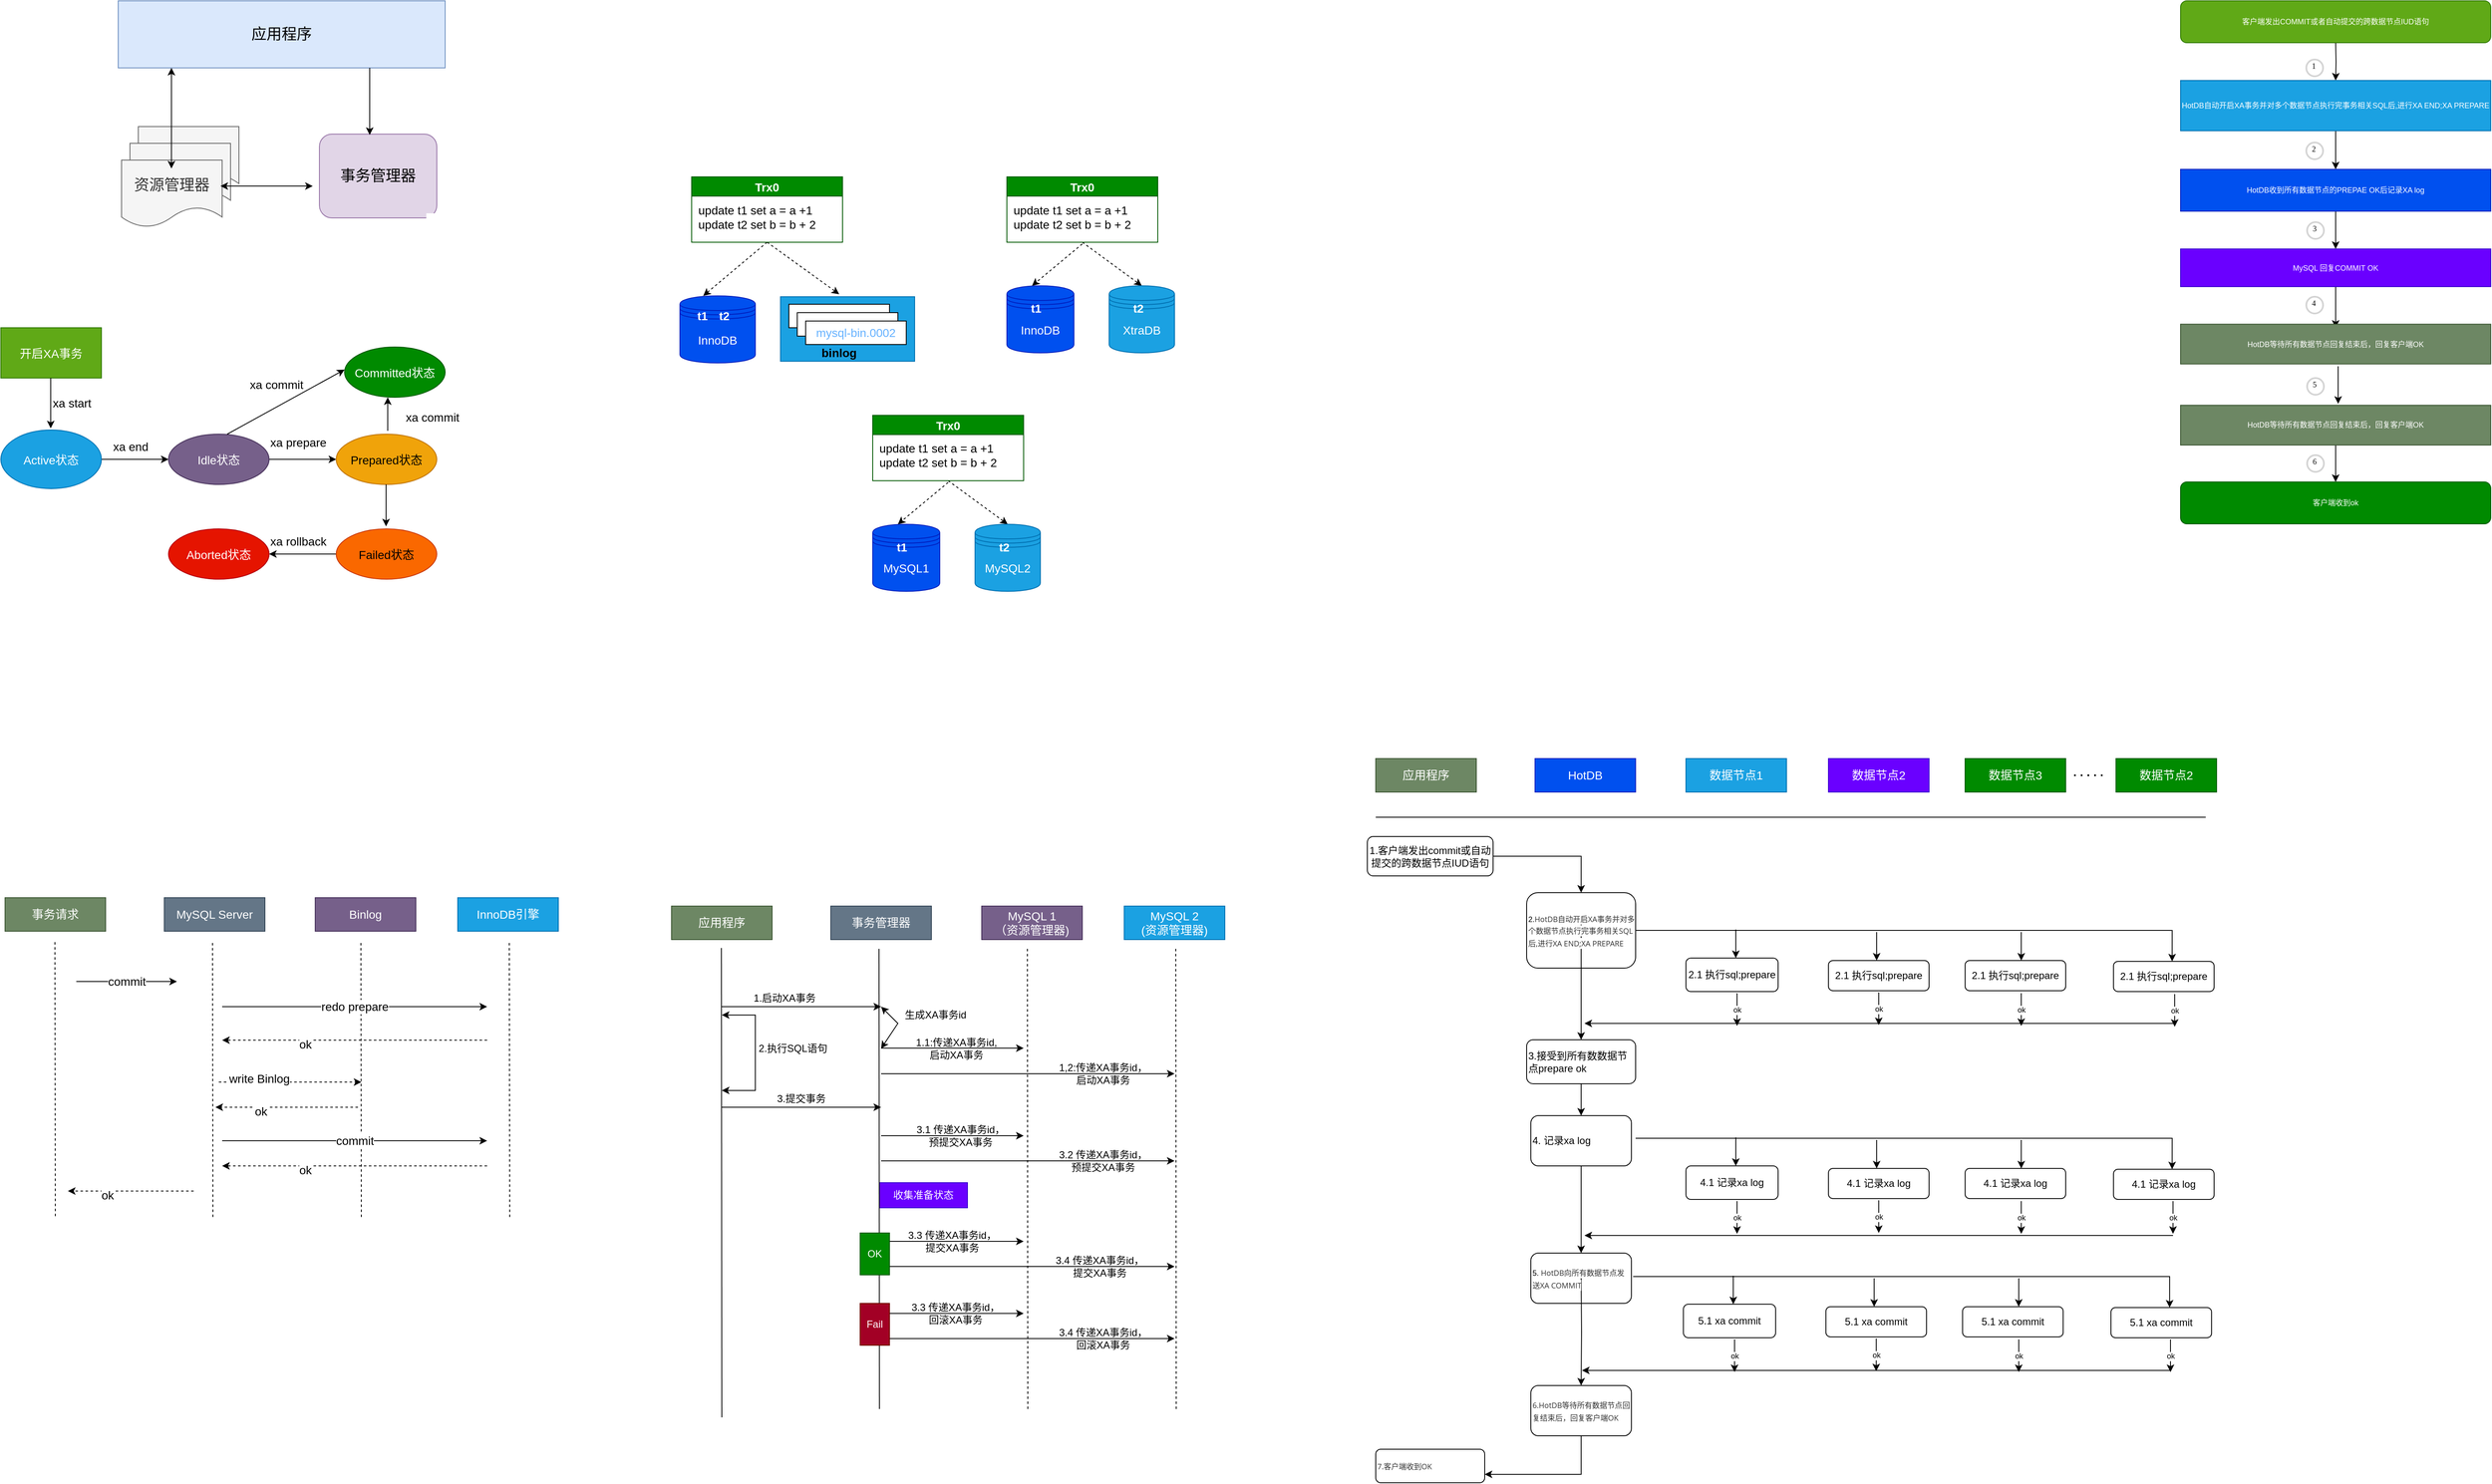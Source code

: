<mxfile version="20.0.4" type="github">
  <diagram id="ObCENUlUA4ZSgpgrxgMP" name="Page-1">
    <mxGraphModel dx="1383" dy="762" grid="1" gridSize="10" guides="1" tooltips="1" connect="1" arrows="1" fold="1" page="1" pageScale="1" pageWidth="827" pageHeight="1169" math="0" shadow="0">
      <root>
        <mxCell id="0" />
        <mxCell id="1" parent="0" />
        <mxCell id="JKw2uaOTa6GlGYW2WIKC-55" value="收集准备状态" style="rounded=0;whiteSpace=wrap;html=1;fillColor=#6a00ff;fontColor=#ffffff;strokeColor=#3700CC;" vertex="1" parent="1">
          <mxGeometry x="1098" y="1530" width="105" height="30" as="geometry" />
        </mxCell>
        <mxCell id="dxR8QtIztpEpAp44_qmE-1" value="&lt;font style=&quot;font-size: 18px;&quot;&gt;应用程序&lt;/font&gt;" style="rounded=0;whiteSpace=wrap;html=1;fillColor=#dae8fc;strokeColor=#6c8ebf;" parent="1" vertex="1">
          <mxGeometry x="190" y="120" width="390" height="80" as="geometry" />
        </mxCell>
        <mxCell id="dxR8QtIztpEpAp44_qmE-2" value="" style="shape=document;whiteSpace=wrap;html=1;boundedLbl=1;fontSize=24;fillColor=#f5f5f5;fontColor=#333333;strokeColor=#666666;" parent="1" vertex="1">
          <mxGeometry x="214" y="270" width="120" height="80" as="geometry" />
        </mxCell>
        <mxCell id="dxR8QtIztpEpAp44_qmE-3" value="" style="shape=document;whiteSpace=wrap;html=1;boundedLbl=1;fontSize=24;fillColor=#f5f5f5;fontColor=#333333;strokeColor=#666666;" parent="1" vertex="1">
          <mxGeometry x="204" y="290" width="120" height="80" as="geometry" />
        </mxCell>
        <mxCell id="dxR8QtIztpEpAp44_qmE-4" value="&lt;font style=&quot;font-size: 18px;&quot;&gt;资源管理器&lt;/font&gt;" style="shape=document;whiteSpace=wrap;html=1;boundedLbl=1;fontSize=24;fillColor=#f5f5f5;fontColor=#333333;strokeColor=#666666;" parent="1" vertex="1">
          <mxGeometry x="194" y="310" width="120" height="80" as="geometry" />
        </mxCell>
        <mxCell id="dxR8QtIztpEpAp44_qmE-6" value="" style="endArrow=classic;startArrow=classic;html=1;rounded=0;fontSize=18;" parent="1" edge="1">
          <mxGeometry width="50" height="50" relative="1" as="geometry">
            <mxPoint x="253.5" y="320" as="sourcePoint" />
            <mxPoint x="253.5" y="200" as="targetPoint" />
          </mxGeometry>
        </mxCell>
        <mxCell id="dxR8QtIztpEpAp44_qmE-7" value="事务管理器" style="rounded=1;whiteSpace=wrap;html=1;fontSize=18;fillColor=#e1d5e7;strokeColor=#9673a6;" parent="1" vertex="1">
          <mxGeometry x="430" y="279" width="140" height="100" as="geometry" />
        </mxCell>
        <mxCell id="dxR8QtIztpEpAp44_qmE-8" value="" style="endArrow=classic;startArrow=classic;html=1;rounded=0;fontSize=18;" parent="1" edge="1">
          <mxGeometry width="50" height="50" relative="1" as="geometry">
            <mxPoint x="312" y="341" as="sourcePoint" />
            <mxPoint x="422" y="341" as="targetPoint" />
          </mxGeometry>
        </mxCell>
        <mxCell id="dxR8QtIztpEpAp44_qmE-9" value="" style="endArrow=classic;html=1;rounded=0;fontSize=18;" parent="1" edge="1">
          <mxGeometry width="50" height="50" relative="1" as="geometry">
            <mxPoint x="490" y="200" as="sourcePoint" />
            <mxPoint x="490" y="280" as="targetPoint" />
          </mxGeometry>
        </mxCell>
        <mxCell id="dxR8QtIztpEpAp44_qmE-10" value="&lt;font style=&quot;font-size: 14px;&quot;&gt;开启XA事务&lt;/font&gt;" style="rounded=0;whiteSpace=wrap;html=1;fontSize=18;fillColor=#60a917;strokeColor=#2D7600;fontColor=#ffffff;" parent="1" vertex="1">
          <mxGeometry x="50" y="510" width="120" height="60" as="geometry" />
        </mxCell>
        <mxCell id="dxR8QtIztpEpAp44_qmE-12" value="" style="endArrow=classic;html=1;rounded=0;fontSize=18;" parent="1" edge="1">
          <mxGeometry width="50" height="50" relative="1" as="geometry">
            <mxPoint x="109.5" y="570" as="sourcePoint" />
            <mxPoint x="109.5" y="630" as="targetPoint" />
          </mxGeometry>
        </mxCell>
        <mxCell id="dxR8QtIztpEpAp44_qmE-17" value="" style="edgeStyle=orthogonalEdgeStyle;rounded=0;orthogonalLoop=1;jettySize=auto;html=1;fontSize=18;" parent="1" source="dxR8QtIztpEpAp44_qmE-13" target="dxR8QtIztpEpAp44_qmE-16" edge="1">
          <mxGeometry relative="1" as="geometry" />
        </mxCell>
        <mxCell id="dxR8QtIztpEpAp44_qmE-13" value="&lt;font style=&quot;font-size: 14px;&quot;&gt;Active状态&lt;/font&gt;" style="ellipse;whiteSpace=wrap;html=1;fontSize=18;fillColor=#1ba1e2;fontColor=#ffffff;strokeColor=#006EAF;" parent="1" vertex="1">
          <mxGeometry x="50" y="632" width="120" height="70" as="geometry" />
        </mxCell>
        <mxCell id="dxR8QtIztpEpAp44_qmE-19" value="" style="edgeStyle=orthogonalEdgeStyle;rounded=0;orthogonalLoop=1;jettySize=auto;html=1;fontSize=18;" parent="1" source="dxR8QtIztpEpAp44_qmE-16" target="dxR8QtIztpEpAp44_qmE-18" edge="1">
          <mxGeometry relative="1" as="geometry" />
        </mxCell>
        <mxCell id="dxR8QtIztpEpAp44_qmE-16" value="&lt;font style=&quot;font-size: 14px;&quot;&gt;Idle状态&lt;/font&gt;" style="ellipse;whiteSpace=wrap;html=1;fontSize=18;fillColor=#76608a;fontColor=#ffffff;strokeColor=#432D57;" parent="1" vertex="1">
          <mxGeometry x="250" y="637" width="120" height="60" as="geometry" />
        </mxCell>
        <mxCell id="dxR8QtIztpEpAp44_qmE-18" value="&lt;font style=&quot;font-size: 14px;&quot;&gt;Prepared状态&lt;/font&gt;" style="ellipse;whiteSpace=wrap;html=1;fontSize=18;fillColor=#f0a30a;fontColor=#000000;strokeColor=#BD7000;" parent="1" vertex="1">
          <mxGeometry x="450" y="637" width="120" height="60" as="geometry" />
        </mxCell>
        <mxCell id="dxR8QtIztpEpAp44_qmE-20" value="" style="endArrow=classic;html=1;rounded=0;fontSize=18;" parent="1" edge="1">
          <mxGeometry width="50" height="50" relative="1" as="geometry">
            <mxPoint x="320" y="637" as="sourcePoint" />
            <mxPoint x="460" y="560" as="targetPoint" />
          </mxGeometry>
        </mxCell>
        <mxCell id="dxR8QtIztpEpAp44_qmE-21" value="&lt;font style=&quot;font-size: 14px;&quot;&gt;Committed状态&lt;/font&gt;" style="ellipse;whiteSpace=wrap;html=1;fontSize=18;fillColor=#008a00;fontColor=#ffffff;strokeColor=#005700;" parent="1" vertex="1">
          <mxGeometry x="460" y="533" width="120" height="60" as="geometry" />
        </mxCell>
        <mxCell id="dxR8QtIztpEpAp44_qmE-22" value="" style="endArrow=classic;html=1;rounded=0;fontSize=14;" parent="1" edge="1">
          <mxGeometry width="50" height="50" relative="1" as="geometry">
            <mxPoint x="511.5" y="633" as="sourcePoint" />
            <mxPoint x="511.5" y="593" as="targetPoint" />
          </mxGeometry>
        </mxCell>
        <mxCell id="dxR8QtIztpEpAp44_qmE-23" value="" style="endArrow=classic;html=1;rounded=0;fontSize=14;" parent="1" edge="1">
          <mxGeometry width="50" height="50" relative="1" as="geometry">
            <mxPoint x="509.5" y="697" as="sourcePoint" />
            <mxPoint x="509.5" y="747" as="targetPoint" />
          </mxGeometry>
        </mxCell>
        <mxCell id="dxR8QtIztpEpAp44_qmE-26" value="" style="edgeStyle=orthogonalEdgeStyle;rounded=0;orthogonalLoop=1;jettySize=auto;html=1;fontSize=14;" parent="1" source="dxR8QtIztpEpAp44_qmE-24" target="dxR8QtIztpEpAp44_qmE-25" edge="1">
          <mxGeometry relative="1" as="geometry" />
        </mxCell>
        <mxCell id="dxR8QtIztpEpAp44_qmE-24" value="&lt;span style=&quot;font-size: 14px;&quot;&gt;Failed状态&lt;/span&gt;" style="ellipse;whiteSpace=wrap;html=1;fontSize=18;fillColor=#fa6800;fontColor=#000000;strokeColor=#C73500;" parent="1" vertex="1">
          <mxGeometry x="450" y="750" width="120" height="60" as="geometry" />
        </mxCell>
        <mxCell id="dxR8QtIztpEpAp44_qmE-25" value="&lt;font style=&quot;font-size: 14px;&quot;&gt;Aborted状态&lt;/font&gt;" style="ellipse;whiteSpace=wrap;html=1;fontSize=18;fillColor=#e51400;fontColor=#ffffff;strokeColor=#B20000;" parent="1" vertex="1">
          <mxGeometry x="250" y="750" width="120" height="60" as="geometry" />
        </mxCell>
        <mxCell id="dxR8QtIztpEpAp44_qmE-28" value="xa rollback" style="text;html=1;strokeColor=none;fillColor=none;align=center;verticalAlign=middle;whiteSpace=wrap;rounded=0;fontSize=14;" parent="1" vertex="1">
          <mxGeometry x="370" y="750" width="70" height="30" as="geometry" />
        </mxCell>
        <mxCell id="dxR8QtIztpEpAp44_qmE-29" value="xa commit" style="text;html=1;strokeColor=none;fillColor=none;align=center;verticalAlign=middle;whiteSpace=wrap;rounded=0;fontSize=14;" parent="1" vertex="1">
          <mxGeometry x="530" y="602" width="70" height="30" as="geometry" />
        </mxCell>
        <mxCell id="dxR8QtIztpEpAp44_qmE-30" value="xa prepare" style="text;html=1;strokeColor=none;fillColor=none;align=center;verticalAlign=middle;whiteSpace=wrap;rounded=0;fontSize=14;" parent="1" vertex="1">
          <mxGeometry x="370" y="632" width="70" height="30" as="geometry" />
        </mxCell>
        <mxCell id="dxR8QtIztpEpAp44_qmE-31" value="xa commit" style="text;html=1;strokeColor=none;fillColor=none;align=center;verticalAlign=middle;whiteSpace=wrap;rounded=0;fontSize=14;" parent="1" vertex="1">
          <mxGeometry x="344" y="563" width="70" height="30" as="geometry" />
        </mxCell>
        <mxCell id="dxR8QtIztpEpAp44_qmE-32" value="xa end" style="text;html=1;strokeColor=none;fillColor=none;align=center;verticalAlign=middle;whiteSpace=wrap;rounded=0;fontSize=14;" parent="1" vertex="1">
          <mxGeometry x="170" y="637" width="70" height="30" as="geometry" />
        </mxCell>
        <mxCell id="dxR8QtIztpEpAp44_qmE-33" value="xa start" style="text;html=1;strokeColor=none;fillColor=none;align=center;verticalAlign=middle;whiteSpace=wrap;rounded=0;fontSize=14;" parent="1" vertex="1">
          <mxGeometry x="100" y="584.5" width="70" height="30" as="geometry" />
        </mxCell>
        <mxCell id="dxR8QtIztpEpAp44_qmE-44" value="事务请求" style="rounded=0;whiteSpace=wrap;html=1;fontSize=14;fillColor=#6d8764;fontColor=#ffffff;strokeColor=#3A5431;" parent="1" vertex="1">
          <mxGeometry x="55" y="1190" width="120" height="40" as="geometry" />
        </mxCell>
        <mxCell id="dxR8QtIztpEpAp44_qmE-45" value="MySQL Server" style="rounded=0;whiteSpace=wrap;html=1;fontSize=14;fillColor=#647687;fontColor=#ffffff;strokeColor=#314354;" parent="1" vertex="1">
          <mxGeometry x="245" y="1190" width="120" height="40" as="geometry" />
        </mxCell>
        <mxCell id="dxR8QtIztpEpAp44_qmE-46" value="Binlog" style="rounded=0;whiteSpace=wrap;html=1;fontSize=14;fillColor=#76608a;fontColor=#ffffff;strokeColor=#432D57;" parent="1" vertex="1">
          <mxGeometry x="425" y="1190" width="120" height="40" as="geometry" />
        </mxCell>
        <mxCell id="dxR8QtIztpEpAp44_qmE-47" value="InnoDB引擎" style="rounded=0;whiteSpace=wrap;html=1;fontSize=14;fillColor=#1ba1e2;fontColor=#ffffff;strokeColor=#006EAF;" parent="1" vertex="1">
          <mxGeometry x="595" y="1190" width="120" height="40" as="geometry" />
        </mxCell>
        <mxCell id="dxR8QtIztpEpAp44_qmE-48" value="" style="endArrow=none;dashed=1;html=1;rounded=0;fontSize=14;" parent="1" edge="1">
          <mxGeometry width="50" height="50" relative="1" as="geometry">
            <mxPoint x="115" y="1570" as="sourcePoint" />
            <mxPoint x="114.5" y="1240" as="targetPoint" />
          </mxGeometry>
        </mxCell>
        <mxCell id="dxR8QtIztpEpAp44_qmE-49" value="" style="endArrow=none;dashed=1;html=1;rounded=0;fontSize=14;" parent="1" edge="1">
          <mxGeometry width="50" height="50" relative="1" as="geometry">
            <mxPoint x="303" y="1571" as="sourcePoint" />
            <mxPoint x="302.5" y="1241" as="targetPoint" />
          </mxGeometry>
        </mxCell>
        <mxCell id="dxR8QtIztpEpAp44_qmE-50" value="" style="endArrow=none;dashed=1;html=1;rounded=0;fontSize=14;" parent="1" edge="1">
          <mxGeometry width="50" height="50" relative="1" as="geometry">
            <mxPoint x="480" y="1571" as="sourcePoint" />
            <mxPoint x="479.5" y="1241" as="targetPoint" />
          </mxGeometry>
        </mxCell>
        <mxCell id="dxR8QtIztpEpAp44_qmE-51" value="" style="endArrow=none;dashed=1;html=1;rounded=0;fontSize=14;" parent="1" edge="1">
          <mxGeometry width="50" height="50" relative="1" as="geometry">
            <mxPoint x="657" y="1571" as="sourcePoint" />
            <mxPoint x="656.5" y="1241" as="targetPoint" />
          </mxGeometry>
        </mxCell>
        <mxCell id="dxR8QtIztpEpAp44_qmE-54" value="" style="endArrow=classic;html=1;rounded=0;fontSize=14;" parent="1" edge="1">
          <mxGeometry relative="1" as="geometry">
            <mxPoint x="140" y="1290" as="sourcePoint" />
            <mxPoint x="260" y="1290" as="targetPoint" />
            <Array as="points">
              <mxPoint x="200" y="1290" />
            </Array>
          </mxGeometry>
        </mxCell>
        <mxCell id="dxR8QtIztpEpAp44_qmE-55" value="commit" style="edgeLabel;resizable=0;html=1;align=center;verticalAlign=middle;fontSize=14;" parent="dxR8QtIztpEpAp44_qmE-54" connectable="0" vertex="1">
          <mxGeometry relative="1" as="geometry" />
        </mxCell>
        <mxCell id="dxR8QtIztpEpAp44_qmE-56" value="" style="endArrow=classic;html=1;rounded=0;fontSize=14;" parent="1" edge="1">
          <mxGeometry relative="1" as="geometry">
            <mxPoint x="314" y="1320" as="sourcePoint" />
            <mxPoint x="630" y="1320" as="targetPoint" />
            <Array as="points">
              <mxPoint x="374" y="1320" />
            </Array>
          </mxGeometry>
        </mxCell>
        <mxCell id="dxR8QtIztpEpAp44_qmE-57" value="redo prepare" style="edgeLabel;resizable=0;html=1;align=center;verticalAlign=middle;fontSize=14;" parent="dxR8QtIztpEpAp44_qmE-56" connectable="0" vertex="1">
          <mxGeometry relative="1" as="geometry" />
        </mxCell>
        <mxCell id="dxR8QtIztpEpAp44_qmE-63" value="" style="endArrow=classic;html=1;rounded=0;dashed=1;fontSize=14;" parent="1" edge="1">
          <mxGeometry width="50" height="50" relative="1" as="geometry">
            <mxPoint x="630" y="1360" as="sourcePoint" />
            <mxPoint x="314" y="1360" as="targetPoint" />
          </mxGeometry>
        </mxCell>
        <mxCell id="dxR8QtIztpEpAp44_qmE-64" value="ok" style="edgeLabel;html=1;align=center;verticalAlign=middle;resizable=0;points=[];fontSize=14;" parent="dxR8QtIztpEpAp44_qmE-63" vertex="1" connectable="0">
          <mxGeometry x="0.373" y="5" relative="1" as="geometry">
            <mxPoint as="offset" />
          </mxGeometry>
        </mxCell>
        <mxCell id="dxR8QtIztpEpAp44_qmE-65" value="" style="endArrow=classic;html=1;rounded=0;dashed=1;fontSize=14;" parent="1" edge="1">
          <mxGeometry width="50" height="50" relative="1" as="geometry">
            <mxPoint x="310" y="1410" as="sourcePoint" />
            <mxPoint x="480" y="1410" as="targetPoint" />
            <Array as="points">
              <mxPoint x="380" y="1410" />
            </Array>
          </mxGeometry>
        </mxCell>
        <mxCell id="dxR8QtIztpEpAp44_qmE-66" value="write Binlog" style="edgeLabel;html=1;align=center;verticalAlign=middle;resizable=0;points=[];fontSize=14;" parent="dxR8QtIztpEpAp44_qmE-65" vertex="1" connectable="0">
          <mxGeometry x="-0.435" y="4" relative="1" as="geometry">
            <mxPoint as="offset" />
          </mxGeometry>
        </mxCell>
        <mxCell id="dxR8QtIztpEpAp44_qmE-67" value="" style="endArrow=classic;html=1;rounded=0;dashed=1;fontSize=14;" parent="1" edge="1">
          <mxGeometry width="50" height="50" relative="1" as="geometry">
            <mxPoint x="476" y="1440" as="sourcePoint" />
            <mxPoint x="306" y="1440" as="targetPoint" />
          </mxGeometry>
        </mxCell>
        <mxCell id="dxR8QtIztpEpAp44_qmE-68" value="ok" style="edgeLabel;html=1;align=center;verticalAlign=middle;resizable=0;points=[];fontSize=14;" parent="dxR8QtIztpEpAp44_qmE-67" vertex="1" connectable="0">
          <mxGeometry x="0.373" y="5" relative="1" as="geometry">
            <mxPoint as="offset" />
          </mxGeometry>
        </mxCell>
        <mxCell id="dxR8QtIztpEpAp44_qmE-69" value="" style="endArrow=classic;html=1;rounded=0;fontSize=14;" parent="1" edge="1">
          <mxGeometry relative="1" as="geometry">
            <mxPoint x="314" y="1480" as="sourcePoint" />
            <mxPoint x="630" y="1480" as="targetPoint" />
            <Array as="points">
              <mxPoint x="374" y="1480" />
            </Array>
          </mxGeometry>
        </mxCell>
        <mxCell id="dxR8QtIztpEpAp44_qmE-70" value="commit" style="edgeLabel;resizable=0;html=1;align=center;verticalAlign=middle;fontSize=14;" parent="dxR8QtIztpEpAp44_qmE-69" connectable="0" vertex="1">
          <mxGeometry relative="1" as="geometry" />
        </mxCell>
        <mxCell id="dxR8QtIztpEpAp44_qmE-71" value="" style="endArrow=classic;html=1;rounded=0;dashed=1;fontSize=14;" parent="1" edge="1">
          <mxGeometry width="50" height="50" relative="1" as="geometry">
            <mxPoint x="630" y="1510" as="sourcePoint" />
            <mxPoint x="314" y="1510" as="targetPoint" />
          </mxGeometry>
        </mxCell>
        <mxCell id="dxR8QtIztpEpAp44_qmE-72" value="ok" style="edgeLabel;html=1;align=center;verticalAlign=middle;resizable=0;points=[];fontSize=14;" parent="dxR8QtIztpEpAp44_qmE-71" vertex="1" connectable="0">
          <mxGeometry x="0.373" y="5" relative="1" as="geometry">
            <mxPoint as="offset" />
          </mxGeometry>
        </mxCell>
        <mxCell id="dxR8QtIztpEpAp44_qmE-73" value="" style="endArrow=classic;html=1;rounded=0;dashed=1;fontSize=14;" parent="1" edge="1">
          <mxGeometry width="50" height="50" relative="1" as="geometry">
            <mxPoint x="280" y="1540" as="sourcePoint" />
            <mxPoint x="130" y="1540" as="targetPoint" />
          </mxGeometry>
        </mxCell>
        <mxCell id="dxR8QtIztpEpAp44_qmE-74" value="ok" style="edgeLabel;html=1;align=center;verticalAlign=middle;resizable=0;points=[];fontSize=14;" parent="dxR8QtIztpEpAp44_qmE-73" vertex="1" connectable="0">
          <mxGeometry x="0.373" y="5" relative="1" as="geometry">
            <mxPoint as="offset" />
          </mxGeometry>
        </mxCell>
        <mxCell id="dxR8QtIztpEpAp44_qmE-80" value="InnoDB" style="shape=datastore;whiteSpace=wrap;html=1;fontSize=14;fillColor=#0050ef;strokeColor=#001DBC;fontColor=#ffffff;" parent="1" vertex="1">
          <mxGeometry x="1250" y="460" width="80" height="80" as="geometry" />
        </mxCell>
        <mxCell id="dxR8QtIztpEpAp44_qmE-86" style="edgeStyle=none;rounded=0;orthogonalLoop=1;jettySize=auto;html=1;exitX=0.5;exitY=1;exitDx=0;exitDy=0;entryX=0.5;entryY=0;entryDx=0;entryDy=0;dashed=1;fontSize=14;" parent="1" source="dxR8QtIztpEpAp44_qmE-82" target="dxR8QtIztpEpAp44_qmE-84" edge="1">
          <mxGeometry relative="1" as="geometry" />
        </mxCell>
        <mxCell id="dxR8QtIztpEpAp44_qmE-82" value="Trx0" style="swimlane;fontSize=14;fillColor=#008a00;fontColor=#ffffff;strokeColor=#005700;" parent="1" vertex="1">
          <mxGeometry x="1250" y="330" width="180" height="78" as="geometry" />
        </mxCell>
        <mxCell id="dxR8QtIztpEpAp44_qmE-83" value="update t1 set a = a +1&lt;br&gt;update t2 set b = b + 2" style="text;html=1;align=left;verticalAlign=middle;resizable=0;points=[];autosize=1;strokeColor=none;fillColor=none;fontSize=14;" parent="dxR8QtIztpEpAp44_qmE-82" vertex="1">
          <mxGeometry x="6" y="22.5" width="160" height="50" as="geometry" />
        </mxCell>
        <mxCell id="dxR8QtIztpEpAp44_qmE-84" value="XtraDB" style="shape=datastore;whiteSpace=wrap;html=1;fontSize=14;fillColor=#1ba1e2;fontColor=#ffffff;strokeColor=#006EAF;" parent="1" vertex="1">
          <mxGeometry x="1372" y="460" width="78" height="80" as="geometry" />
        </mxCell>
        <mxCell id="dxR8QtIztpEpAp44_qmE-87" value="&lt;b&gt;&lt;font color=&quot;#ffffff&quot;&gt;t1&lt;/font&gt;&lt;/b&gt;" style="text;html=1;align=center;verticalAlign=middle;whiteSpace=wrap;rounded=0;fontSize=14;" parent="1" vertex="1">
          <mxGeometry x="1255" y="472" width="60" height="30" as="geometry" />
        </mxCell>
        <mxCell id="dxR8QtIztpEpAp44_qmE-89" value="&lt;b style=&quot;&quot;&gt;&lt;font color=&quot;#ffffff&quot;&gt;t2&lt;/font&gt;&lt;/b&gt;" style="text;html=1;strokeColor=none;fillColor=none;align=center;verticalAlign=middle;whiteSpace=wrap;rounded=0;fontSize=14;" parent="1" vertex="1">
          <mxGeometry x="1377" y="472" width="60" height="30" as="geometry" />
        </mxCell>
        <mxCell id="dxR8QtIztpEpAp44_qmE-90" value="InnoDB" style="shape=datastore;whiteSpace=wrap;html=1;fontSize=14;fillColor=#0050ef;fontColor=#ffffff;strokeColor=#001DBC;" parent="1" vertex="1">
          <mxGeometry x="860" y="472" width="90" height="80" as="geometry" />
        </mxCell>
        <mxCell id="dxR8QtIztpEpAp44_qmE-91" style="edgeStyle=none;rounded=0;orthogonalLoop=1;jettySize=auto;html=1;exitX=0.5;exitY=1;exitDx=0;exitDy=0;entryX=0.309;entryY=0;entryDx=0;entryDy=0;dashed=1;fontSize=14;entryPerimeter=0;" parent="1" source="dxR8QtIztpEpAp44_qmE-92" target="dxR8QtIztpEpAp44_qmE-90" edge="1">
          <mxGeometry relative="1" as="geometry">
            <mxPoint x="995" y="460" as="targetPoint" />
          </mxGeometry>
        </mxCell>
        <mxCell id="dxR8QtIztpEpAp44_qmE-98" style="edgeStyle=none;rounded=0;orthogonalLoop=1;jettySize=auto;html=1;exitX=0.5;exitY=1;exitDx=0;exitDy=0;dashed=1;fontSize=14;" parent="1" source="dxR8QtIztpEpAp44_qmE-92" edge="1">
          <mxGeometry relative="1" as="geometry">
            <mxPoint x="1050" y="470" as="targetPoint" />
          </mxGeometry>
        </mxCell>
        <mxCell id="dxR8QtIztpEpAp44_qmE-92" value="Trx0" style="swimlane;fontSize=14;fillColor=#008a00;fontColor=#ffffff;strokeColor=#005700;" parent="1" vertex="1">
          <mxGeometry x="874" y="330" width="180" height="78" as="geometry" />
        </mxCell>
        <mxCell id="dxR8QtIztpEpAp44_qmE-93" value="update t1 set a = a +1&lt;br&gt;update t2 set b = b + 2" style="text;html=1;align=left;verticalAlign=middle;resizable=0;points=[];autosize=1;strokeColor=none;fillColor=none;fontSize=14;" parent="dxR8QtIztpEpAp44_qmE-92" vertex="1">
          <mxGeometry x="6" y="22.5" width="160" height="50" as="geometry" />
        </mxCell>
        <mxCell id="dxR8QtIztpEpAp44_qmE-96" value="&lt;font color=&quot;#ffffff&quot;&gt;&lt;b&gt;t1&lt;/b&gt;&lt;/font&gt;" style="text;html=1;strokeColor=none;fillColor=none;align=center;verticalAlign=middle;whiteSpace=wrap;rounded=0;fontSize=14;" parent="1" vertex="1">
          <mxGeometry x="874" y="482" width="26" height="28" as="geometry" />
        </mxCell>
        <mxCell id="dxR8QtIztpEpAp44_qmE-99" value="" style="rounded=0;whiteSpace=wrap;html=1;fontSize=14;fontColor=#ffffff;fillColor=#1ba1e2;strokeColor=#006EAF;" parent="1" vertex="1">
          <mxGeometry x="980" y="473" width="160" height="77" as="geometry" />
        </mxCell>
        <mxCell id="dxR8QtIztpEpAp44_qmE-100" value="" style="rounded=0;whiteSpace=wrap;html=1;fontSize=14;fontColor=#66B2FF;" parent="1" vertex="1">
          <mxGeometry x="990" y="482" width="120" height="28" as="geometry" />
        </mxCell>
        <mxCell id="dxR8QtIztpEpAp44_qmE-101" value="" style="rounded=0;whiteSpace=wrap;html=1;fontSize=14;fontColor=#66B2FF;" parent="1" vertex="1">
          <mxGeometry x="1000" y="492" width="120" height="28" as="geometry" />
        </mxCell>
        <mxCell id="dxR8QtIztpEpAp44_qmE-102" value="mysql-bin.0002" style="rounded=0;whiteSpace=wrap;html=1;fontSize=14;fontColor=#66B2FF;" parent="1" vertex="1">
          <mxGeometry x="1010" y="502" width="120" height="28" as="geometry" />
        </mxCell>
        <mxCell id="dxR8QtIztpEpAp44_qmE-103" value="&lt;b&gt;binlog&lt;/b&gt;" style="text;html=1;strokeColor=none;fillColor=none;align=center;verticalAlign=middle;whiteSpace=wrap;rounded=0;fontSize=14;" parent="1" vertex="1">
          <mxGeometry x="1020" y="525" width="60" height="30" as="geometry" />
        </mxCell>
        <mxCell id="dxR8QtIztpEpAp44_qmE-104" value="&lt;font color=&quot;#ffffff&quot;&gt;&lt;b&gt;t2&lt;/b&gt;&lt;/font&gt;" style="text;html=1;strokeColor=none;fillColor=none;align=center;verticalAlign=middle;whiteSpace=wrap;rounded=0;fontSize=14;" parent="1" vertex="1">
          <mxGeometry x="900" y="482" width="26" height="28" as="geometry" />
        </mxCell>
        <mxCell id="dxR8QtIztpEpAp44_qmE-105" style="edgeStyle=none;rounded=0;orthogonalLoop=1;jettySize=auto;html=1;entryX=0.309;entryY=0;entryDx=0;entryDy=0;dashed=1;fontSize=14;entryPerimeter=0;" parent="1" edge="1">
          <mxGeometry relative="1" as="geometry">
            <mxPoint x="1340" y="410" as="sourcePoint" />
            <mxPoint x="1280" y="460" as="targetPoint" />
          </mxGeometry>
        </mxCell>
        <mxCell id="dxR8QtIztpEpAp44_qmE-106" value="MySQL1" style="shape=datastore;whiteSpace=wrap;html=1;fontSize=14;fillColor=#0050ef;strokeColor=#001DBC;fontColor=#ffffff;" parent="1" vertex="1">
          <mxGeometry x="1090" y="744.5" width="80" height="80" as="geometry" />
        </mxCell>
        <mxCell id="dxR8QtIztpEpAp44_qmE-107" style="edgeStyle=none;rounded=0;orthogonalLoop=1;jettySize=auto;html=1;exitX=0.5;exitY=1;exitDx=0;exitDy=0;entryX=0.5;entryY=0;entryDx=0;entryDy=0;dashed=1;fontSize=14;" parent="1" source="dxR8QtIztpEpAp44_qmE-108" target="dxR8QtIztpEpAp44_qmE-110" edge="1">
          <mxGeometry relative="1" as="geometry" />
        </mxCell>
        <mxCell id="dxR8QtIztpEpAp44_qmE-108" value="Trx0" style="swimlane;fontSize=14;fillColor=#008a00;fontColor=#ffffff;strokeColor=#005700;" parent="1" vertex="1">
          <mxGeometry x="1090" y="614.5" width="180" height="78" as="geometry" />
        </mxCell>
        <mxCell id="dxR8QtIztpEpAp44_qmE-109" value="update t1 set a = a +1&lt;br&gt;update t2 set b = b + 2" style="text;html=1;align=left;verticalAlign=middle;resizable=0;points=[];autosize=1;strokeColor=none;fillColor=none;fontSize=14;" parent="dxR8QtIztpEpAp44_qmE-108" vertex="1">
          <mxGeometry x="6" y="22.5" width="160" height="50" as="geometry" />
        </mxCell>
        <mxCell id="dxR8QtIztpEpAp44_qmE-110" value="MySQL2" style="shape=datastore;whiteSpace=wrap;html=1;fontSize=14;fillColor=#1ba1e2;fontColor=#ffffff;strokeColor=#006EAF;" parent="1" vertex="1">
          <mxGeometry x="1212" y="744.5" width="78" height="80" as="geometry" />
        </mxCell>
        <mxCell id="dxR8QtIztpEpAp44_qmE-111" value="&lt;b&gt;&lt;font color=&quot;#ffffff&quot;&gt;t1&lt;/font&gt;&lt;/b&gt;" style="text;html=1;align=center;verticalAlign=middle;whiteSpace=wrap;rounded=0;fontSize=14;" parent="1" vertex="1">
          <mxGeometry x="1095" y="756.5" width="60" height="30" as="geometry" />
        </mxCell>
        <mxCell id="dxR8QtIztpEpAp44_qmE-112" value="&lt;b style=&quot;&quot;&gt;&lt;font color=&quot;#ffffff&quot;&gt;t2&lt;/font&gt;&lt;/b&gt;" style="text;html=1;strokeColor=none;fillColor=none;align=center;verticalAlign=middle;whiteSpace=wrap;rounded=0;fontSize=14;" parent="1" vertex="1">
          <mxGeometry x="1217" y="756.5" width="60" height="30" as="geometry" />
        </mxCell>
        <mxCell id="dxR8QtIztpEpAp44_qmE-113" style="edgeStyle=none;rounded=0;orthogonalLoop=1;jettySize=auto;html=1;entryX=0.309;entryY=0;entryDx=0;entryDy=0;dashed=1;fontSize=14;entryPerimeter=0;" parent="1" edge="1">
          <mxGeometry relative="1" as="geometry">
            <mxPoint x="1180" y="694.5" as="sourcePoint" />
            <mxPoint x="1120" y="744.5" as="targetPoint" />
          </mxGeometry>
        </mxCell>
        <mxCell id="JKw2uaOTa6GlGYW2WIKC-1" value="应用程序" style="rounded=0;whiteSpace=wrap;html=1;fontSize=14;fillColor=#6d8764;fontColor=#ffffff;strokeColor=#3A5431;" vertex="1" parent="1">
          <mxGeometry x="850" y="1200" width="120" height="40" as="geometry" />
        </mxCell>
        <mxCell id="JKw2uaOTa6GlGYW2WIKC-2" value="事务管理器" style="rounded=0;whiteSpace=wrap;html=1;fontSize=14;fillColor=#647687;fontColor=#ffffff;strokeColor=#314354;" vertex="1" parent="1">
          <mxGeometry x="1040" y="1200" width="120" height="40" as="geometry" />
        </mxCell>
        <mxCell id="JKw2uaOTa6GlGYW2WIKC-3" value="MySQL 1&lt;br&gt;（资源管理器)" style="rounded=0;whiteSpace=wrap;html=1;fontSize=14;fillColor=#76608a;fontColor=#ffffff;strokeColor=#432D57;" vertex="1" parent="1">
          <mxGeometry x="1220" y="1200" width="120" height="40" as="geometry" />
        </mxCell>
        <mxCell id="JKw2uaOTa6GlGYW2WIKC-4" value="MySQL 2&lt;br&gt;(资源管理器)" style="rounded=0;whiteSpace=wrap;html=1;fontSize=14;fillColor=#1ba1e2;fontColor=#ffffff;strokeColor=#006EAF;" vertex="1" parent="1">
          <mxGeometry x="1390" y="1200" width="120" height="40" as="geometry" />
        </mxCell>
        <mxCell id="JKw2uaOTa6GlGYW2WIKC-5" value="" style="endArrow=none;html=1;rounded=0;fontSize=14;" edge="1" parent="1">
          <mxGeometry width="50" height="50" relative="1" as="geometry">
            <mxPoint x="910" y="1810" as="sourcePoint" />
            <mxPoint x="909.5" y="1250" as="targetPoint" />
          </mxGeometry>
        </mxCell>
        <mxCell id="JKw2uaOTa6GlGYW2WIKC-6" value="" style="endArrow=none;html=1;rounded=0;fontSize=14;" edge="1" parent="1">
          <mxGeometry width="50" height="50" relative="1" as="geometry">
            <mxPoint x="1098" y="1800" as="sourcePoint" />
            <mxPoint x="1097.5" y="1251" as="targetPoint" />
          </mxGeometry>
        </mxCell>
        <mxCell id="JKw2uaOTa6GlGYW2WIKC-7" value="" style="endArrow=none;html=1;rounded=0;fontSize=14;dashed=1;" edge="1" parent="1">
          <mxGeometry width="50" height="50" relative="1" as="geometry">
            <mxPoint x="1275" y="1800" as="sourcePoint" />
            <mxPoint x="1274.5" y="1251" as="targetPoint" />
          </mxGeometry>
        </mxCell>
        <mxCell id="JKw2uaOTa6GlGYW2WIKC-8" value="" style="endArrow=none;html=1;rounded=0;fontSize=14;dashed=1;" edge="1" parent="1">
          <mxGeometry width="50" height="50" relative="1" as="geometry">
            <mxPoint x="1452" y="1800" as="sourcePoint" />
            <mxPoint x="1451.5" y="1251" as="targetPoint" />
          </mxGeometry>
        </mxCell>
        <mxCell id="JKw2uaOTa6GlGYW2WIKC-25" value="" style="endArrow=classic;html=1;rounded=0;" edge="1" parent="1">
          <mxGeometry width="50" height="50" relative="1" as="geometry">
            <mxPoint x="910" y="1320" as="sourcePoint" />
            <mxPoint x="1100" y="1320" as="targetPoint" />
          </mxGeometry>
        </mxCell>
        <mxCell id="JKw2uaOTa6GlGYW2WIKC-28" value="" style="endArrow=classic;html=1;rounded=0;" edge="1" parent="1">
          <mxGeometry width="50" height="50" relative="1" as="geometry">
            <mxPoint x="1100" y="1400" as="sourcePoint" />
            <mxPoint x="1450" y="1400" as="targetPoint" />
          </mxGeometry>
        </mxCell>
        <mxCell id="JKw2uaOTa6GlGYW2WIKC-29" value="" style="endArrow=classic;html=1;rounded=0;" edge="1" parent="1">
          <mxGeometry width="50" height="50" relative="1" as="geometry">
            <mxPoint x="910" y="1440" as="sourcePoint" />
            <mxPoint x="1100" y="1440" as="targetPoint" />
          </mxGeometry>
        </mxCell>
        <mxCell id="JKw2uaOTa6GlGYW2WIKC-30" value="" style="endArrow=classic;html=1;rounded=0;" edge="1" parent="1">
          <mxGeometry width="50" height="50" relative="1" as="geometry">
            <mxPoint x="1100" y="1474" as="sourcePoint" />
            <mxPoint x="1270" y="1474" as="targetPoint" />
          </mxGeometry>
        </mxCell>
        <mxCell id="JKw2uaOTa6GlGYW2WIKC-31" value="" style="endArrow=classic;html=1;rounded=0;" edge="1" parent="1">
          <mxGeometry width="50" height="50" relative="1" as="geometry">
            <mxPoint x="1100" y="1630" as="sourcePoint" />
            <mxPoint x="1450" y="1630" as="targetPoint" />
          </mxGeometry>
        </mxCell>
        <mxCell id="JKw2uaOTa6GlGYW2WIKC-34" value="" style="endArrow=classic;html=1;rounded=0;" edge="1" parent="1">
          <mxGeometry width="50" height="50" relative="1" as="geometry">
            <mxPoint x="1100" y="1600" as="sourcePoint" />
            <mxPoint x="1270" y="1600" as="targetPoint" />
          </mxGeometry>
        </mxCell>
        <mxCell id="JKw2uaOTa6GlGYW2WIKC-35" value="" style="endArrow=classic;html=1;rounded=0;" edge="1" parent="1">
          <mxGeometry width="50" height="50" relative="1" as="geometry">
            <mxPoint x="1100" y="1504" as="sourcePoint" />
            <mxPoint x="1450" y="1504" as="targetPoint" />
          </mxGeometry>
        </mxCell>
        <mxCell id="JKw2uaOTa6GlGYW2WIKC-36" value="" style="endArrow=classic;html=1;rounded=0;" edge="1" parent="1">
          <mxGeometry width="50" height="50" relative="1" as="geometry">
            <mxPoint x="1100" y="1716" as="sourcePoint" />
            <mxPoint x="1450" y="1716" as="targetPoint" />
          </mxGeometry>
        </mxCell>
        <mxCell id="JKw2uaOTa6GlGYW2WIKC-37" value="" style="endArrow=classic;html=1;rounded=0;" edge="1" parent="1">
          <mxGeometry width="50" height="50" relative="1" as="geometry">
            <mxPoint x="1100" y="1686" as="sourcePoint" />
            <mxPoint x="1270" y="1686" as="targetPoint" />
          </mxGeometry>
        </mxCell>
        <mxCell id="JKw2uaOTa6GlGYW2WIKC-38" value="1.启动XA事务" style="text;html=1;strokeColor=none;fillColor=none;align=center;verticalAlign=middle;whiteSpace=wrap;rounded=0;" vertex="1" parent="1">
          <mxGeometry x="940" y="1300" width="90" height="20" as="geometry" />
        </mxCell>
        <mxCell id="JKw2uaOTa6GlGYW2WIKC-40" value="" style="endArrow=classic;startArrow=classic;html=1;rounded=0;edgeStyle=orthogonalEdgeStyle;" edge="1" parent="1">
          <mxGeometry width="50" height="50" relative="1" as="geometry">
            <mxPoint x="910" y="1420" as="sourcePoint" />
            <mxPoint x="910" y="1330" as="targetPoint" />
            <Array as="points">
              <mxPoint x="920" y="1420" />
              <mxPoint x="950" y="1420" />
              <mxPoint x="950" y="1330" />
              <mxPoint x="920" y="1330" />
            </Array>
          </mxGeometry>
        </mxCell>
        <mxCell id="JKw2uaOTa6GlGYW2WIKC-41" value="2.执行SQL语句" style="text;html=1;strokeColor=none;fillColor=none;align=center;verticalAlign=middle;whiteSpace=wrap;rounded=0;" vertex="1" parent="1">
          <mxGeometry x="950" y="1360" width="90" height="20" as="geometry" />
        </mxCell>
        <mxCell id="JKw2uaOTa6GlGYW2WIKC-42" value="3.提交事务" style="text;html=1;strokeColor=none;fillColor=none;align=center;verticalAlign=middle;whiteSpace=wrap;rounded=0;" vertex="1" parent="1">
          <mxGeometry x="960" y="1420" width="90" height="20" as="geometry" />
        </mxCell>
        <mxCell id="JKw2uaOTa6GlGYW2WIKC-44" value="" style="endArrow=classic;startArrow=classic;html=1;rounded=0;" edge="1" parent="1">
          <mxGeometry width="50" height="50" relative="1" as="geometry">
            <mxPoint x="1100" y="1370" as="sourcePoint" />
            <mxPoint x="1100" y="1320" as="targetPoint" />
            <Array as="points">
              <mxPoint x="1120" y="1340" />
            </Array>
          </mxGeometry>
        </mxCell>
        <mxCell id="JKw2uaOTa6GlGYW2WIKC-47" value="生成XA事务id" style="text;html=1;strokeColor=none;fillColor=none;align=center;verticalAlign=middle;whiteSpace=wrap;rounded=0;" vertex="1" parent="1">
          <mxGeometry x="1120" y="1320" width="90" height="20" as="geometry" />
        </mxCell>
        <mxCell id="JKw2uaOTa6GlGYW2WIKC-48" value="1,2:传递XA事务id，启动XA事务" style="text;html=1;strokeColor=none;fillColor=none;align=center;verticalAlign=middle;whiteSpace=wrap;rounded=0;" vertex="1" parent="1">
          <mxGeometry x="1310" y="1390" width="110" height="20" as="geometry" />
        </mxCell>
        <mxCell id="JKw2uaOTa6GlGYW2WIKC-39" value="1.1:传递XA事务id,启动XA事务" style="text;html=1;strokeColor=none;fillColor=none;align=center;verticalAlign=middle;whiteSpace=wrap;rounded=0;" vertex="1" parent="1">
          <mxGeometry x="1140" y="1360" width="100" height="20" as="geometry" />
        </mxCell>
        <mxCell id="JKw2uaOTa6GlGYW2WIKC-50" value="" style="endArrow=classic;html=1;rounded=0;" edge="1" parent="1">
          <mxGeometry width="50" height="50" relative="1" as="geometry">
            <mxPoint x="1100" y="1369.5" as="sourcePoint" />
            <mxPoint x="1270" y="1369.5" as="targetPoint" />
          </mxGeometry>
        </mxCell>
        <mxCell id="JKw2uaOTa6GlGYW2WIKC-51" value="3.1 传递XA事务id，预提交XA事务" style="text;html=1;strokeColor=none;fillColor=none;align=center;verticalAlign=middle;whiteSpace=wrap;rounded=0;" vertex="1" parent="1">
          <mxGeometry x="1140" y="1464" width="110" height="20" as="geometry" />
        </mxCell>
        <mxCell id="JKw2uaOTa6GlGYW2WIKC-53" value="3.2 传递XA事务id，预提交XA事务" style="text;html=1;strokeColor=none;fillColor=none;align=center;verticalAlign=middle;whiteSpace=wrap;rounded=0;" vertex="1" parent="1">
          <mxGeometry x="1310" y="1494" width="110" height="20" as="geometry" />
        </mxCell>
        <mxCell id="JKw2uaOTa6GlGYW2WIKC-56" value="3.3 传递XA事务id，提交XA事务" style="text;html=1;strokeColor=none;fillColor=none;align=center;verticalAlign=middle;whiteSpace=wrap;rounded=0;" vertex="1" parent="1">
          <mxGeometry x="1130" y="1590" width="110" height="20" as="geometry" />
        </mxCell>
        <mxCell id="JKw2uaOTa6GlGYW2WIKC-59" value="3.4 传递XA事务id，提交XA事务" style="text;html=1;strokeColor=none;fillColor=none;align=center;verticalAlign=middle;whiteSpace=wrap;rounded=0;" vertex="1" parent="1">
          <mxGeometry x="1306" y="1620" width="110" height="20" as="geometry" />
        </mxCell>
        <mxCell id="JKw2uaOTa6GlGYW2WIKC-61" value="3.3 传递XA事务id，回滚XA事务" style="text;html=1;strokeColor=none;fillColor=none;align=center;verticalAlign=middle;whiteSpace=wrap;rounded=0;" vertex="1" parent="1">
          <mxGeometry x="1134" y="1676" width="110" height="20" as="geometry" />
        </mxCell>
        <mxCell id="JKw2uaOTa6GlGYW2WIKC-62" value="3.4 传递XA事务id，回滚XA事务" style="text;html=1;strokeColor=none;fillColor=none;align=center;verticalAlign=middle;whiteSpace=wrap;rounded=0;" vertex="1" parent="1">
          <mxGeometry x="1310" y="1706" width="110" height="20" as="geometry" />
        </mxCell>
        <mxCell id="JKw2uaOTa6GlGYW2WIKC-64" value="OK" style="rounded=0;whiteSpace=wrap;html=1;fillColor=#008a00;fontColor=#ffffff;strokeColor=#005700;" vertex="1" parent="1">
          <mxGeometry x="1075" y="1590" width="35" height="50" as="geometry" />
        </mxCell>
        <mxCell id="JKw2uaOTa6GlGYW2WIKC-65" value="Fail" style="rounded=0;whiteSpace=wrap;html=1;fillColor=#a20025;fontColor=#ffffff;strokeColor=#6F0000;" vertex="1" parent="1">
          <mxGeometry x="1075" y="1674" width="35" height="50" as="geometry" />
        </mxCell>
        <mxCell id="JKw2uaOTa6GlGYW2WIKC-67" value="应用程序" style="rounded=0;whiteSpace=wrap;html=1;fontSize=14;fillColor=#6d8764;fontColor=#ffffff;strokeColor=#3A5431;" vertex="1" parent="1">
          <mxGeometry x="1690" y="1024" width="120" height="40" as="geometry" />
        </mxCell>
        <mxCell id="JKw2uaOTa6GlGYW2WIKC-68" value="HotDB" style="rounded=0;whiteSpace=wrap;html=1;fontSize=14;fillColor=#0050ef;fontColor=#ffffff;strokeColor=#001DBC;" vertex="1" parent="1">
          <mxGeometry x="1880" y="1024" width="120" height="40" as="geometry" />
        </mxCell>
        <mxCell id="JKw2uaOTa6GlGYW2WIKC-69" value="数据节点1" style="rounded=0;whiteSpace=wrap;html=1;fontSize=14;fillColor=#1ba1e2;fontColor=#ffffff;strokeColor=#006EAF;" vertex="1" parent="1">
          <mxGeometry x="2060" y="1024" width="120" height="40" as="geometry" />
        </mxCell>
        <mxCell id="JKw2uaOTa6GlGYW2WIKC-70" value="数据节点2" style="rounded=0;whiteSpace=wrap;html=1;fontSize=14;fillColor=#6a00ff;fontColor=#ffffff;strokeColor=#3700CC;" vertex="1" parent="1">
          <mxGeometry x="2230" y="1024" width="120" height="40" as="geometry" />
        </mxCell>
        <mxCell id="JKw2uaOTa6GlGYW2WIKC-101" value="数据节点3" style="rounded=0;whiteSpace=wrap;html=1;fontSize=14;fillColor=#008a00;fontColor=#ffffff;strokeColor=#005700;" vertex="1" parent="1">
          <mxGeometry x="2393" y="1024" width="120" height="40" as="geometry" />
        </mxCell>
        <mxCell id="JKw2uaOTa6GlGYW2WIKC-103" value="数据节点2" style="rounded=0;whiteSpace=wrap;html=1;fontSize=14;fillColor=#008a00;fontColor=#ffffff;strokeColor=#005700;" vertex="1" parent="1">
          <mxGeometry x="2573" y="1024" width="120" height="40" as="geometry" />
        </mxCell>
        <mxCell id="JKw2uaOTa6GlGYW2WIKC-105" value="" style="endArrow=none;dashed=1;html=1;dashPattern=1 3;strokeWidth=2;rounded=0;" edge="1" parent="1">
          <mxGeometry width="50" height="50" relative="1" as="geometry">
            <mxPoint x="2523" y="1044" as="sourcePoint" />
            <mxPoint x="2563" y="1044" as="targetPoint" />
          </mxGeometry>
        </mxCell>
        <mxCell id="JKw2uaOTa6GlGYW2WIKC-107" value="" style="endArrow=none;html=1;rounded=0;" edge="1" parent="1">
          <mxGeometry width="50" height="50" relative="1" as="geometry">
            <mxPoint x="1690" y="1094" as="sourcePoint" />
            <mxPoint x="2680" y="1094" as="targetPoint" />
          </mxGeometry>
        </mxCell>
        <mxCell id="JKw2uaOTa6GlGYW2WIKC-114" value="" style="edgeStyle=orthogonalEdgeStyle;rounded=0;orthogonalLoop=1;jettySize=auto;html=1;" edge="1" parent="1" source="JKw2uaOTa6GlGYW2WIKC-112" target="JKw2uaOTa6GlGYW2WIKC-113">
          <mxGeometry relative="1" as="geometry" />
        </mxCell>
        <mxCell id="JKw2uaOTa6GlGYW2WIKC-112" value="1.客户端发出commit或自动提交的跨数据节点IUD语句" style="rounded=1;whiteSpace=wrap;html=1;fillColor=none;" vertex="1" parent="1">
          <mxGeometry x="1680" y="1117" width="150" height="47" as="geometry" />
        </mxCell>
        <mxCell id="JKw2uaOTa6GlGYW2WIKC-124" value="" style="edgeStyle=orthogonalEdgeStyle;rounded=0;orthogonalLoop=1;jettySize=auto;html=1;entryX=0.583;entryY=0;entryDx=0;entryDy=0;entryPerimeter=0;exitX=1;exitY=0.5;exitDx=0;exitDy=0;" edge="1" parent="1" source="JKw2uaOTa6GlGYW2WIKC-113" target="JKw2uaOTa6GlGYW2WIKC-130">
          <mxGeometry relative="1" as="geometry">
            <mxPoint x="2010" y="1229" as="sourcePoint" />
            <Array as="points">
              <mxPoint x="2640" y="1229" />
            </Array>
          </mxGeometry>
        </mxCell>
        <mxCell id="JKw2uaOTa6GlGYW2WIKC-128" value="" style="edgeStyle=orthogonalEdgeStyle;rounded=0;orthogonalLoop=1;jettySize=auto;html=1;" edge="1" parent="1">
          <mxGeometry relative="1" as="geometry">
            <mxPoint x="1935" y="1222" as="sourcePoint" />
            <mxPoint x="1935" y="1359.5" as="targetPoint" />
          </mxGeometry>
        </mxCell>
        <mxCell id="JKw2uaOTa6GlGYW2WIKC-113" value="&lt;font style=&quot;font-size: 9px;&quot;&gt;2.&lt;span style=&quot;color: rgb(51, 51, 51); font-family: &amp;quot;Open Sans&amp;quot;, &amp;quot;Clear Sans&amp;quot;, &amp;quot;Helvetica Neue&amp;quot;, Helvetica, Arial, sans-serif; orphans: 4; background-color: rgb(255, 255, 255);&quot;&gt;HotDB自动开启XA事务并对多个数据节点执行完事务相关SQL后,进行XA END;XA PREPARE&lt;/span&gt;&lt;/font&gt;" style="whiteSpace=wrap;html=1;fillColor=none;rounded=1;align=left;" vertex="1" parent="1">
          <mxGeometry x="1870" y="1184" width="130" height="90" as="geometry" />
        </mxCell>
        <mxCell id="JKw2uaOTa6GlGYW2WIKC-115" value="2.1 执行sql;prepare" style="whiteSpace=wrap;html=1;fillColor=none;rounded=1;" vertex="1" parent="1">
          <mxGeometry x="2060" y="1262" width="110" height="40" as="geometry" />
        </mxCell>
        <mxCell id="JKw2uaOTa6GlGYW2WIKC-123" value="2.1 执行sql;prepare" style="whiteSpace=wrap;html=1;fillColor=none;rounded=1;" vertex="1" parent="1">
          <mxGeometry x="2230" y="1265" width="120" height="36" as="geometry" />
        </mxCell>
        <mxCell id="JKw2uaOTa6GlGYW2WIKC-125" value="2.1 执行sql;prepare" style="whiteSpace=wrap;html=1;fillColor=none;rounded=1;" vertex="1" parent="1">
          <mxGeometry x="2393" y="1265" width="120" height="36" as="geometry" />
        </mxCell>
        <mxCell id="JKw2uaOTa6GlGYW2WIKC-141" value="" style="edgeStyle=orthogonalEdgeStyle;rounded=0;orthogonalLoop=1;jettySize=auto;html=1;fontSize=9;" edge="1" parent="1" source="JKw2uaOTa6GlGYW2WIKC-127" target="JKw2uaOTa6GlGYW2WIKC-140">
          <mxGeometry relative="1" as="geometry" />
        </mxCell>
        <mxCell id="JKw2uaOTa6GlGYW2WIKC-127" value="3.接受到所有数数据节点prepare ok" style="whiteSpace=wrap;html=1;fillColor=none;rounded=1;align=left;" vertex="1" parent="1">
          <mxGeometry x="1870" y="1359.5" width="130" height="52.5" as="geometry" />
        </mxCell>
        <mxCell id="JKw2uaOTa6GlGYW2WIKC-130" value="2.1 执行sql;prepare" style="whiteSpace=wrap;html=1;fillColor=none;rounded=1;" vertex="1" parent="1">
          <mxGeometry x="2570" y="1266" width="120" height="36" as="geometry" />
        </mxCell>
        <mxCell id="JKw2uaOTa6GlGYW2WIKC-132" value="" style="endArrow=classic;html=1;rounded=0;fontSize=9;entryX=0.5;entryY=0;entryDx=0;entryDy=0;" edge="1" parent="1">
          <mxGeometry width="50" height="50" relative="1" as="geometry">
            <mxPoint x="2460" y="1231" as="sourcePoint" />
            <mxPoint x="2460" y="1265" as="targetPoint" />
          </mxGeometry>
        </mxCell>
        <mxCell id="JKw2uaOTa6GlGYW2WIKC-133" value="" style="endArrow=classic;html=1;rounded=0;fontSize=9;" edge="1" parent="1">
          <mxGeometry width="50" height="50" relative="1" as="geometry">
            <mxPoint x="2641" y="1340" as="sourcePoint" />
            <mxPoint x="1939" y="1340" as="targetPoint" />
            <Array as="points">
              <mxPoint x="2641" y="1340" />
              <mxPoint x="2629" y="1340" />
              <mxPoint x="2299" y="1340" />
              <mxPoint x="2189" y="1340" />
            </Array>
          </mxGeometry>
        </mxCell>
        <mxCell id="JKw2uaOTa6GlGYW2WIKC-134" value="ok" style="endArrow=classic;html=1;rounded=0;fontSize=9;" edge="1" parent="1">
          <mxGeometry width="50" height="50" relative="1" as="geometry">
            <mxPoint x="2460" y="1304" as="sourcePoint" />
            <mxPoint x="2460" y="1343" as="targetPoint" />
            <Array as="points">
              <mxPoint x="2460" y="1324" />
            </Array>
          </mxGeometry>
        </mxCell>
        <mxCell id="JKw2uaOTa6GlGYW2WIKC-182" value="" style="edgeStyle=orthogonalEdgeStyle;rounded=0;orthogonalLoop=1;jettySize=auto;html=1;fontSize=9;" edge="1" parent="1" source="JKw2uaOTa6GlGYW2WIKC-140" target="JKw2uaOTa6GlGYW2WIKC-181">
          <mxGeometry relative="1" as="geometry" />
        </mxCell>
        <mxCell id="JKw2uaOTa6GlGYW2WIKC-140" value="4. 记录xa log" style="whiteSpace=wrap;html=1;align=left;fillColor=none;rounded=1;" vertex="1" parent="1">
          <mxGeometry x="1875" y="1450" width="120" height="60" as="geometry" />
        </mxCell>
        <mxCell id="JKw2uaOTa6GlGYW2WIKC-158" value="" style="endArrow=classic;html=1;rounded=0;fontSize=9;entryX=0.5;entryY=0;entryDx=0;entryDy=0;" edge="1" parent="1">
          <mxGeometry width="50" height="50" relative="1" as="geometry">
            <mxPoint x="2287.5" y="1231" as="sourcePoint" />
            <mxPoint x="2287.5" y="1265" as="targetPoint" />
          </mxGeometry>
        </mxCell>
        <mxCell id="JKw2uaOTa6GlGYW2WIKC-160" value="" style="endArrow=classic;html=1;rounded=0;fontSize=9;entryX=0.5;entryY=0;entryDx=0;entryDy=0;" edge="1" parent="1">
          <mxGeometry width="50" height="50" relative="1" as="geometry">
            <mxPoint x="2119.5" y="1228" as="sourcePoint" />
            <mxPoint x="2119.5" y="1262" as="targetPoint" />
          </mxGeometry>
        </mxCell>
        <mxCell id="JKw2uaOTa6GlGYW2WIKC-165" value="ok" style="endArrow=classic;html=1;rounded=0;fontSize=9;" edge="1" parent="1">
          <mxGeometry width="50" height="50" relative="1" as="geometry">
            <mxPoint x="2290" y="1303" as="sourcePoint" />
            <mxPoint x="2290" y="1342" as="targetPoint" />
            <Array as="points">
              <mxPoint x="2290" y="1323" />
            </Array>
          </mxGeometry>
        </mxCell>
        <mxCell id="JKw2uaOTa6GlGYW2WIKC-167" value="ok" style="endArrow=classic;html=1;rounded=0;fontSize=9;" edge="1" parent="1">
          <mxGeometry width="50" height="50" relative="1" as="geometry">
            <mxPoint x="2121" y="1304" as="sourcePoint" />
            <mxPoint x="2121" y="1343" as="targetPoint" />
            <Array as="points">
              <mxPoint x="2121" y="1324" />
            </Array>
          </mxGeometry>
        </mxCell>
        <mxCell id="JKw2uaOTa6GlGYW2WIKC-168" value="4.1 记录xa log" style="whiteSpace=wrap;html=1;fillColor=none;rounded=1;" vertex="1" parent="1">
          <mxGeometry x="2060" y="1510" width="110" height="40" as="geometry" />
        </mxCell>
        <mxCell id="JKw2uaOTa6GlGYW2WIKC-169" value="4.1 记录xa log" style="whiteSpace=wrap;html=1;fillColor=none;rounded=1;" vertex="1" parent="1">
          <mxGeometry x="2230" y="1513" width="120" height="36" as="geometry" />
        </mxCell>
        <mxCell id="JKw2uaOTa6GlGYW2WIKC-170" value="4.1 记录xa log" style="whiteSpace=wrap;html=1;fillColor=none;rounded=1;" vertex="1" parent="1">
          <mxGeometry x="2393" y="1513" width="120" height="36" as="geometry" />
        </mxCell>
        <mxCell id="JKw2uaOTa6GlGYW2WIKC-171" value="4.1 记录xa log" style="whiteSpace=wrap;html=1;fillColor=none;rounded=1;" vertex="1" parent="1">
          <mxGeometry x="2570" y="1514" width="120" height="36" as="geometry" />
        </mxCell>
        <mxCell id="JKw2uaOTa6GlGYW2WIKC-172" value="" style="endArrow=classic;html=1;rounded=0;fontSize=9;entryX=0.5;entryY=0;entryDx=0;entryDy=0;" edge="1" parent="1">
          <mxGeometry width="50" height="50" relative="1" as="geometry">
            <mxPoint x="2460" y="1479" as="sourcePoint" />
            <mxPoint x="2460" y="1513" as="targetPoint" />
          </mxGeometry>
        </mxCell>
        <mxCell id="JKw2uaOTa6GlGYW2WIKC-173" value="ok" style="endArrow=classic;html=1;rounded=0;fontSize=9;" edge="1" parent="1">
          <mxGeometry width="50" height="50" relative="1" as="geometry">
            <mxPoint x="2460" y="1552" as="sourcePoint" />
            <mxPoint x="2460" y="1591" as="targetPoint" />
            <Array as="points">
              <mxPoint x="2460" y="1572" />
            </Array>
          </mxGeometry>
        </mxCell>
        <mxCell id="JKw2uaOTa6GlGYW2WIKC-174" value="" style="endArrow=classic;html=1;rounded=0;fontSize=9;entryX=0.5;entryY=0;entryDx=0;entryDy=0;" edge="1" parent="1">
          <mxGeometry width="50" height="50" relative="1" as="geometry">
            <mxPoint x="2287.5" y="1479" as="sourcePoint" />
            <mxPoint x="2287.5" y="1513" as="targetPoint" />
          </mxGeometry>
        </mxCell>
        <mxCell id="JKw2uaOTa6GlGYW2WIKC-175" value="" style="endArrow=classic;html=1;rounded=0;fontSize=9;entryX=0.5;entryY=0;entryDx=0;entryDy=0;" edge="1" parent="1">
          <mxGeometry width="50" height="50" relative="1" as="geometry">
            <mxPoint x="2119.5" y="1476" as="sourcePoint" />
            <mxPoint x="2119.5" y="1510" as="targetPoint" />
          </mxGeometry>
        </mxCell>
        <mxCell id="JKw2uaOTa6GlGYW2WIKC-177" value="ok" style="endArrow=classic;html=1;rounded=0;fontSize=9;" edge="1" parent="1">
          <mxGeometry width="50" height="50" relative="1" as="geometry">
            <mxPoint x="2290" y="1551" as="sourcePoint" />
            <mxPoint x="2290" y="1590" as="targetPoint" />
            <Array as="points">
              <mxPoint x="2290" y="1571" />
            </Array>
          </mxGeometry>
        </mxCell>
        <mxCell id="JKw2uaOTa6GlGYW2WIKC-178" value="ok" style="endArrow=classic;html=1;rounded=0;fontSize=9;" edge="1" parent="1">
          <mxGeometry width="50" height="50" relative="1" as="geometry">
            <mxPoint x="2121" y="1552" as="sourcePoint" />
            <mxPoint x="2121" y="1591" as="targetPoint" />
            <Array as="points">
              <mxPoint x="2121" y="1572" />
            </Array>
          </mxGeometry>
        </mxCell>
        <mxCell id="JKw2uaOTa6GlGYW2WIKC-179" value="" style="edgeStyle=orthogonalEdgeStyle;rounded=0;orthogonalLoop=1;jettySize=auto;html=1;entryX=0.583;entryY=0;entryDx=0;entryDy=0;entryPerimeter=0;exitX=1;exitY=0.5;exitDx=0;exitDy=0;" edge="1" parent="1">
          <mxGeometry relative="1" as="geometry">
            <mxPoint x="2000" y="1477" as="sourcePoint" />
            <mxPoint x="2639.96" y="1514" as="targetPoint" />
            <Array as="points">
              <mxPoint x="2640" y="1477" />
            </Array>
          </mxGeometry>
        </mxCell>
        <mxCell id="JKw2uaOTa6GlGYW2WIKC-184" value="" style="edgeStyle=orthogonalEdgeStyle;rounded=0;orthogonalLoop=1;jettySize=auto;html=1;fontSize=9;" edge="1" parent="1" target="JKw2uaOTa6GlGYW2WIKC-183">
          <mxGeometry relative="1" as="geometry">
            <mxPoint x="1935" y="1643" as="sourcePoint" />
          </mxGeometry>
        </mxCell>
        <mxCell id="JKw2uaOTa6GlGYW2WIKC-181" value="&lt;font style=&quot;font-size: 9px;&quot;&gt;5.&amp;nbsp;&lt;span style=&quot;color: rgb(51, 51, 51); font-family: &amp;quot;Open Sans&amp;quot;, &amp;quot;Clear Sans&amp;quot;, &amp;quot;Helvetica Neue&amp;quot;, Helvetica, Arial, sans-serif; orphans: 4; background-color: rgb(255, 255, 255);&quot;&gt;HotDB向所有数据节点发送XA COMMIT&lt;/span&gt;&lt;/font&gt;" style="whiteSpace=wrap;html=1;align=left;fillColor=none;rounded=1;" vertex="1" parent="1">
          <mxGeometry x="1875" y="1614" width="120" height="60" as="geometry" />
        </mxCell>
        <mxCell id="JKw2uaOTa6GlGYW2WIKC-187" value="" style="edgeStyle=orthogonalEdgeStyle;rounded=0;orthogonalLoop=1;jettySize=auto;html=1;fontSize=9;" edge="1" parent="1" source="JKw2uaOTa6GlGYW2WIKC-183" target="JKw2uaOTa6GlGYW2WIKC-186">
          <mxGeometry relative="1" as="geometry">
            <Array as="points">
              <mxPoint x="1935" y="1878" />
            </Array>
          </mxGeometry>
        </mxCell>
        <mxCell id="JKw2uaOTa6GlGYW2WIKC-183" value="&lt;span style=&quot;color: rgb(51, 51, 51); font-family: &amp;quot;Open Sans&amp;quot;, &amp;quot;Clear Sans&amp;quot;, &amp;quot;Helvetica Neue&amp;quot;, Helvetica, Arial, sans-serif; orphans: 4; background-color: rgb(255, 255, 255);&quot;&gt;&lt;font style=&quot;font-size: 9px;&quot;&gt;6.HotDB等待所有数据节点回复结束后，回复客户端OK&lt;/font&gt;&lt;/span&gt;" style="whiteSpace=wrap;html=1;align=left;fillColor=none;rounded=1;" vertex="1" parent="1">
          <mxGeometry x="1875" y="1772" width="120" height="60" as="geometry" />
        </mxCell>
        <mxCell id="JKw2uaOTa6GlGYW2WIKC-186" value="&lt;div style=&quot;orphans: 4;&quot;&gt;&lt;/div&gt;&lt;span style=&quot;color: rgb(51, 51, 51); font-family: &amp;quot;Open Sans&amp;quot;, &amp;quot;Clear Sans&amp;quot;, &amp;quot;Helvetica Neue&amp;quot;, Helvetica, Arial, sans-serif; orphans: 4; background-color: rgb(255, 255, 255);&quot;&gt;&lt;font style=&quot;font-size: 9px;&quot;&gt;7.客户端收到OK&lt;/font&gt;&lt;/span&gt;" style="whiteSpace=wrap;html=1;align=left;fillColor=none;rounded=1;" vertex="1" parent="1">
          <mxGeometry x="1690" y="1848" width="130" height="40" as="geometry" />
        </mxCell>
        <mxCell id="JKw2uaOTa6GlGYW2WIKC-188" value="" style="endArrow=classic;html=1;rounded=0;fontSize=9;" edge="1" parent="1">
          <mxGeometry width="50" height="50" relative="1" as="geometry">
            <mxPoint x="2641" y="1593" as="sourcePoint" />
            <mxPoint x="1939" y="1593" as="targetPoint" />
            <Array as="points">
              <mxPoint x="2641" y="1593" />
              <mxPoint x="2629" y="1593" />
              <mxPoint x="2299" y="1593" />
              <mxPoint x="2189" y="1593" />
            </Array>
          </mxGeometry>
        </mxCell>
        <mxCell id="JKw2uaOTa6GlGYW2WIKC-190" value="ok" style="endArrow=classic;html=1;rounded=0;fontSize=9;" edge="1" parent="1">
          <mxGeometry width="50" height="50" relative="1" as="geometry">
            <mxPoint x="2643" y="1305" as="sourcePoint" />
            <mxPoint x="2643" y="1344" as="targetPoint" />
            <Array as="points">
              <mxPoint x="2643" y="1325" />
            </Array>
          </mxGeometry>
        </mxCell>
        <mxCell id="JKw2uaOTa6GlGYW2WIKC-191" value="ok" style="endArrow=classic;html=1;rounded=0;fontSize=9;" edge="1" parent="1">
          <mxGeometry width="50" height="50" relative="1" as="geometry">
            <mxPoint x="2641" y="1552" as="sourcePoint" />
            <mxPoint x="2641" y="1591" as="targetPoint" />
            <Array as="points">
              <mxPoint x="2641" y="1572" />
            </Array>
          </mxGeometry>
        </mxCell>
        <mxCell id="JKw2uaOTa6GlGYW2WIKC-192" value="5.1 xa commit" style="whiteSpace=wrap;html=1;fillColor=none;rounded=1;" vertex="1" parent="1">
          <mxGeometry x="2057" y="1675" width="110" height="40" as="geometry" />
        </mxCell>
        <mxCell id="JKw2uaOTa6GlGYW2WIKC-193" value="5.1 xa commit" style="whiteSpace=wrap;html=1;fillColor=none;rounded=1;" vertex="1" parent="1">
          <mxGeometry x="2227" y="1678" width="120" height="36" as="geometry" />
        </mxCell>
        <mxCell id="JKw2uaOTa6GlGYW2WIKC-194" value="5.1 xa commit" style="whiteSpace=wrap;html=1;fillColor=none;rounded=1;" vertex="1" parent="1">
          <mxGeometry x="2390" y="1678" width="120" height="36" as="geometry" />
        </mxCell>
        <mxCell id="JKw2uaOTa6GlGYW2WIKC-195" value="5.1 xa commit" style="whiteSpace=wrap;html=1;fillColor=none;rounded=1;" vertex="1" parent="1">
          <mxGeometry x="2567" y="1679" width="120" height="36" as="geometry" />
        </mxCell>
        <mxCell id="JKw2uaOTa6GlGYW2WIKC-196" value="" style="endArrow=classic;html=1;rounded=0;fontSize=9;entryX=0.5;entryY=0;entryDx=0;entryDy=0;" edge="1" parent="1">
          <mxGeometry width="50" height="50" relative="1" as="geometry">
            <mxPoint x="2457" y="1644" as="sourcePoint" />
            <mxPoint x="2457" y="1678" as="targetPoint" />
          </mxGeometry>
        </mxCell>
        <mxCell id="JKw2uaOTa6GlGYW2WIKC-197" value="ok" style="endArrow=classic;html=1;rounded=0;fontSize=9;" edge="1" parent="1">
          <mxGeometry width="50" height="50" relative="1" as="geometry">
            <mxPoint x="2457" y="1717" as="sourcePoint" />
            <mxPoint x="2457" y="1756.0" as="targetPoint" />
            <Array as="points">
              <mxPoint x="2457" y="1737" />
            </Array>
          </mxGeometry>
        </mxCell>
        <mxCell id="JKw2uaOTa6GlGYW2WIKC-198" value="" style="endArrow=classic;html=1;rounded=0;fontSize=9;entryX=0.5;entryY=0;entryDx=0;entryDy=0;" edge="1" parent="1">
          <mxGeometry width="50" height="50" relative="1" as="geometry">
            <mxPoint x="2284.5" y="1644" as="sourcePoint" />
            <mxPoint x="2284.5" y="1678" as="targetPoint" />
          </mxGeometry>
        </mxCell>
        <mxCell id="JKw2uaOTa6GlGYW2WIKC-199" value="" style="endArrow=classic;html=1;rounded=0;fontSize=9;entryX=0.5;entryY=0;entryDx=0;entryDy=0;" edge="1" parent="1">
          <mxGeometry width="50" height="50" relative="1" as="geometry">
            <mxPoint x="2116.5" y="1641" as="sourcePoint" />
            <mxPoint x="2116.5" y="1675" as="targetPoint" />
          </mxGeometry>
        </mxCell>
        <mxCell id="JKw2uaOTa6GlGYW2WIKC-200" value="ok" style="endArrow=classic;html=1;rounded=0;fontSize=9;" edge="1" parent="1">
          <mxGeometry width="50" height="50" relative="1" as="geometry">
            <mxPoint x="2287" y="1716.0" as="sourcePoint" />
            <mxPoint x="2287" y="1755" as="targetPoint" />
            <Array as="points">
              <mxPoint x="2287" y="1736" />
            </Array>
          </mxGeometry>
        </mxCell>
        <mxCell id="JKw2uaOTa6GlGYW2WIKC-201" value="ok" style="endArrow=classic;html=1;rounded=0;fontSize=9;" edge="1" parent="1">
          <mxGeometry width="50" height="50" relative="1" as="geometry">
            <mxPoint x="2118" y="1717" as="sourcePoint" />
            <mxPoint x="2118" y="1756.0" as="targetPoint" />
            <Array as="points">
              <mxPoint x="2118" y="1737" />
            </Array>
          </mxGeometry>
        </mxCell>
        <mxCell id="JKw2uaOTa6GlGYW2WIKC-202" value="" style="edgeStyle=orthogonalEdgeStyle;rounded=0;orthogonalLoop=1;jettySize=auto;html=1;entryX=0.583;entryY=0;entryDx=0;entryDy=0;entryPerimeter=0;exitX=1;exitY=0.5;exitDx=0;exitDy=0;" edge="1" parent="1">
          <mxGeometry relative="1" as="geometry">
            <mxPoint x="1997" y="1642" as="sourcePoint" />
            <mxPoint x="2636.96" y="1679" as="targetPoint" />
            <Array as="points">
              <mxPoint x="2637" y="1642" />
            </Array>
          </mxGeometry>
        </mxCell>
        <mxCell id="JKw2uaOTa6GlGYW2WIKC-203" value="ok" style="endArrow=classic;html=1;rounded=0;fontSize=9;" edge="1" parent="1">
          <mxGeometry width="50" height="50" relative="1" as="geometry">
            <mxPoint x="2638" y="1717" as="sourcePoint" />
            <mxPoint x="2638" y="1756.0" as="targetPoint" />
            <Array as="points">
              <mxPoint x="2638" y="1737" />
            </Array>
          </mxGeometry>
        </mxCell>
        <mxCell id="JKw2uaOTa6GlGYW2WIKC-204" value="" style="endArrow=classic;html=1;rounded=0;fontSize=9;" edge="1" parent="1">
          <mxGeometry width="50" height="50" relative="1" as="geometry">
            <mxPoint x="2638" y="1754" as="sourcePoint" />
            <mxPoint x="1936" y="1754" as="targetPoint" />
            <Array as="points">
              <mxPoint x="2638" y="1754" />
              <mxPoint x="2626" y="1754" />
              <mxPoint x="2296" y="1754" />
              <mxPoint x="2186" y="1754" />
            </Array>
          </mxGeometry>
        </mxCell>
        <mxCell id="JKw2uaOTa6GlGYW2WIKC-208" value="" style="edgeStyle=orthogonalEdgeStyle;rounded=0;orthogonalLoop=1;jettySize=auto;html=1;fontSize=9;" edge="1" parent="1" target="JKw2uaOTa6GlGYW2WIKC-207">
          <mxGeometry relative="1" as="geometry">
            <mxPoint x="2835" y="170" as="sourcePoint" />
          </mxGeometry>
        </mxCell>
        <mxCell id="JKw2uaOTa6GlGYW2WIKC-210" value="" style="edgeStyle=orthogonalEdgeStyle;rounded=0;orthogonalLoop=1;jettySize=auto;html=1;fontSize=9;" edge="1" parent="1" source="JKw2uaOTa6GlGYW2WIKC-207" target="JKw2uaOTa6GlGYW2WIKC-209">
          <mxGeometry relative="1" as="geometry" />
        </mxCell>
        <mxCell id="JKw2uaOTa6GlGYW2WIKC-207" value="&lt;span style=&quot;text-align: left;&quot;&gt;HotDB自动开启XA事务并对多个数据节点执行完事务相关SQL后,进行XA END;XA PREPARE&lt;/span&gt;" style="whiteSpace=wrap;html=1;fontSize=9;fillColor=#1ba1e2;fontColor=#ffffff;strokeColor=#006EAF;" vertex="1" parent="1">
          <mxGeometry x="2650" y="215" width="370" height="60" as="geometry" />
        </mxCell>
        <mxCell id="JKw2uaOTa6GlGYW2WIKC-212" value="" style="edgeStyle=orthogonalEdgeStyle;rounded=0;orthogonalLoop=1;jettySize=auto;html=1;fontSize=9;" edge="1" parent="1" source="JKw2uaOTa6GlGYW2WIKC-209" target="JKw2uaOTa6GlGYW2WIKC-211">
          <mxGeometry relative="1" as="geometry" />
        </mxCell>
        <mxCell id="JKw2uaOTa6GlGYW2WIKC-209" value="&lt;span style=&quot;text-align: left;&quot;&gt;HotDB收到所有数据节点的PREPAE OK后记录XA log&lt;/span&gt;" style="whiteSpace=wrap;html=1;fontSize=9;fillColor=#0050ef;fontColor=#ffffff;strokeColor=#001DBC;" vertex="1" parent="1">
          <mxGeometry x="2650" y="321" width="370" height="50" as="geometry" />
        </mxCell>
        <mxCell id="JKw2uaOTa6GlGYW2WIKC-214" value="" style="edgeStyle=orthogonalEdgeStyle;rounded=0;orthogonalLoop=1;jettySize=auto;html=1;fontSize=9;" edge="1" parent="1">
          <mxGeometry relative="1" as="geometry">
            <mxPoint x="2835" y="446" as="sourcePoint" />
            <mxPoint x="2835" y="510" as="targetPoint" />
          </mxGeometry>
        </mxCell>
        <mxCell id="JKw2uaOTa6GlGYW2WIKC-211" value="&lt;span style=&quot;text-align: left;&quot;&gt;MySQL 回复COMMIT OK&lt;/span&gt;" style="whiteSpace=wrap;html=1;fontSize=9;fillColor=#6a00ff;fontColor=#ffffff;strokeColor=#3700CC;" vertex="1" parent="1">
          <mxGeometry x="2650" y="416" width="370" height="45" as="geometry" />
        </mxCell>
        <mxCell id="JKw2uaOTa6GlGYW2WIKC-217" value="" style="edgeStyle=orthogonalEdgeStyle;rounded=0;orthogonalLoop=1;jettySize=auto;html=1;fontSize=9;entryX=0.5;entryY=0;entryDx=0;entryDy=0;" edge="1" parent="1" source="JKw2uaOTa6GlGYW2WIKC-213" target="JKw2uaOTa6GlGYW2WIKC-219">
          <mxGeometry relative="1" as="geometry">
            <mxPoint x="2835" y="767" as="targetPoint" />
          </mxGeometry>
        </mxCell>
        <mxCell id="JKw2uaOTa6GlGYW2WIKC-213" value="&lt;span style=&quot;text-align: left;&quot;&gt;HotDB等待所有数据节点回复结束后，回复客户端OK&lt;/span&gt;" style="whiteSpace=wrap;html=1;fontSize=9;fillColor=#6d8764;fontColor=#ffffff;strokeColor=#3A5431;" vertex="1" parent="1">
          <mxGeometry x="2650" y="602.5" width="370" height="47.5" as="geometry" />
        </mxCell>
        <mxCell id="JKw2uaOTa6GlGYW2WIKC-215" value="&lt;span style=&quot;text-align: left;&quot;&gt;客户端发出COMMIT或者自动提交的跨数据节点IUD语句&lt;/span&gt;" style="rounded=1;whiteSpace=wrap;html=1;fontSize=9;fillColor=#60a917;fontColor=#ffffff;strokeColor=#2D7600;" vertex="1" parent="1">
          <mxGeometry x="2650" y="120" width="370" height="50" as="geometry" />
        </mxCell>
        <mxCell id="JKw2uaOTa6GlGYW2WIKC-219" value="&lt;div style=&quot;text-align: left;&quot;&gt;&lt;span style=&quot;background-color: initial;&quot;&gt;客户端收到ok&lt;/span&gt;&lt;/div&gt;" style="rounded=1;whiteSpace=wrap;html=1;fontSize=9;fillColor=#008a00;fontColor=#ffffff;strokeColor=#005700;" vertex="1" parent="1">
          <mxGeometry x="2650" y="694" width="370" height="50" as="geometry" />
        </mxCell>
        <mxCell id="JKw2uaOTa6GlGYW2WIKC-220" value="1" style="ellipse;whiteSpace=wrap;html=1;aspect=fixed;strokeWidth=2;fontFamily=Tahoma;spacingBottom=4;spacingRight=2;strokeColor=#d3d3d3;fontSize=9;fillColor=none;" vertex="1" parent="1">
          <mxGeometry x="2800" y="190" width="20" height="20" as="geometry" />
        </mxCell>
        <mxCell id="JKw2uaOTa6GlGYW2WIKC-221" value="2" style="ellipse;whiteSpace=wrap;html=1;aspect=fixed;strokeWidth=2;fontFamily=Tahoma;spacingBottom=4;spacingRight=2;strokeColor=#d3d3d3;fontSize=9;fillColor=none;" vertex="1" parent="1">
          <mxGeometry x="2800" y="289" width="20" height="20" as="geometry" />
        </mxCell>
        <mxCell id="JKw2uaOTa6GlGYW2WIKC-222" value="3" style="ellipse;whiteSpace=wrap;html=1;aspect=fixed;strokeWidth=2;fontFamily=Tahoma;spacingBottom=4;spacingRight=2;strokeColor=#d3d3d3;fontSize=9;fillColor=none;" vertex="1" parent="1">
          <mxGeometry x="2801" y="384" width="20" height="20" as="geometry" />
        </mxCell>
        <mxCell id="JKw2uaOTa6GlGYW2WIKC-223" value="4" style="ellipse;whiteSpace=wrap;html=1;aspect=fixed;strokeWidth=2;fontFamily=Tahoma;spacingBottom=4;spacingRight=2;strokeColor=#d3d3d3;fontSize=9;fillColor=none;" vertex="1" parent="1">
          <mxGeometry x="2800" y="473" width="20" height="20" as="geometry" />
        </mxCell>
        <mxCell id="JKw2uaOTa6GlGYW2WIKC-224" value="5" style="ellipse;whiteSpace=wrap;html=1;aspect=fixed;strokeWidth=2;fontFamily=Tahoma;spacingBottom=4;spacingRight=2;strokeColor=#d3d3d3;fontSize=9;fillColor=none;" vertex="1" parent="1">
          <mxGeometry x="2801" y="570" width="20" height="20" as="geometry" />
        </mxCell>
        <mxCell id="JKw2uaOTa6GlGYW2WIKC-227" value="&lt;span style=&quot;text-align: left;&quot;&gt;HotDB等待所有数据节点回复结束后，回复客户端OK&lt;/span&gt;" style="whiteSpace=wrap;html=1;fontSize=9;fillColor=#6d8764;fontColor=#ffffff;strokeColor=#3A5431;" vertex="1" parent="1">
          <mxGeometry x="2650" y="505.75" width="370" height="47.5" as="geometry" />
        </mxCell>
        <mxCell id="JKw2uaOTa6GlGYW2WIKC-229" value="" style="edgeStyle=orthogonalEdgeStyle;rounded=0;orthogonalLoop=1;jettySize=auto;html=1;fontSize=9;" edge="1" parent="1">
          <mxGeometry relative="1" as="geometry">
            <mxPoint x="2838" y="556" as="sourcePoint" />
            <mxPoint x="2838" y="600.75" as="targetPoint" />
          </mxGeometry>
        </mxCell>
        <mxCell id="JKw2uaOTa6GlGYW2WIKC-231" value="6" style="ellipse;whiteSpace=wrap;html=1;aspect=fixed;strokeWidth=2;fontFamily=Tahoma;spacingBottom=4;spacingRight=2;strokeColor=#d3d3d3;fontSize=9;fillColor=none;" vertex="1" parent="1">
          <mxGeometry x="2801" y="662" width="20" height="20" as="geometry" />
        </mxCell>
        <mxCell id="JKw2uaOTa6GlGYW2WIKC-232" value="" style="shape=image;html=1;verticalAlign=top;verticalLabelPosition=bottom;labelBackgroundColor=#ffffff;imageAspect=0;aspect=fixed;image=https://cdn2.iconfinder.com/data/icons/freecns-cumulus/32/519791-101_Warning-128.png;fontSize=9;fillColor=none;" vertex="1" parent="1">
          <mxGeometry x="2850" y="180" width="30" height="30" as="geometry" />
        </mxCell>
        <mxCell id="JKw2uaOTa6GlGYW2WIKC-233" value="" style="shape=image;html=1;verticalAlign=top;verticalLabelPosition=bottom;labelBackgroundColor=#ffffff;imageAspect=0;aspect=fixed;image=https://cdn2.iconfinder.com/data/icons/freecns-cumulus/32/519791-101_Warning-128.png;fontSize=9;fillColor=none;" vertex="1" parent="1">
          <mxGeometry x="2850" y="284" width="30" height="30" as="geometry" />
        </mxCell>
        <mxCell id="JKw2uaOTa6GlGYW2WIKC-234" value="" style="shape=image;html=1;verticalAlign=top;verticalLabelPosition=bottom;labelBackgroundColor=#ffffff;imageAspect=0;aspect=fixed;image=https://cdn2.iconfinder.com/data/icons/freecns-cumulus/32/519791-101_Warning-128.png;fontSize=9;fillColor=none;" vertex="1" parent="1">
          <mxGeometry x="2850" y="378" width="30" height="30" as="geometry" />
        </mxCell>
        <mxCell id="JKw2uaOTa6GlGYW2WIKC-235" value="" style="shape=image;html=1;verticalAlign=top;verticalLabelPosition=bottom;labelBackgroundColor=#ffffff;imageAspect=0;aspect=fixed;image=https://cdn2.iconfinder.com/data/icons/freecns-cumulus/32/519791-101_Warning-128.png;fontSize=9;fillColor=none;" vertex="1" parent="1">
          <mxGeometry x="2850" y="468" width="30" height="30" as="geometry" />
        </mxCell>
        <mxCell id="JKw2uaOTa6GlGYW2WIKC-237" value="" style="shape=image;html=1;verticalAlign=top;verticalLabelPosition=bottom;labelBackgroundColor=#ffffff;imageAspect=0;aspect=fixed;image=https://cdn2.iconfinder.com/data/icons/freecns-cumulus/32/519791-101_Warning-128.png;fontSize=9;fillColor=none;" vertex="1" parent="1">
          <mxGeometry x="2850" y="560" width="30" height="30" as="geometry" />
        </mxCell>
        <mxCell id="JKw2uaOTa6GlGYW2WIKC-238" value="" style="shape=image;html=1;verticalAlign=top;verticalLabelPosition=bottom;labelBackgroundColor=#ffffff;imageAspect=0;aspect=fixed;image=https://cdn2.iconfinder.com/data/icons/freecns-cumulus/32/519791-101_Warning-128.png;fontSize=9;fillColor=none;" vertex="1" parent="1">
          <mxGeometry x="2850" y="652" width="30" height="30" as="geometry" />
        </mxCell>
      </root>
    </mxGraphModel>
  </diagram>
</mxfile>

